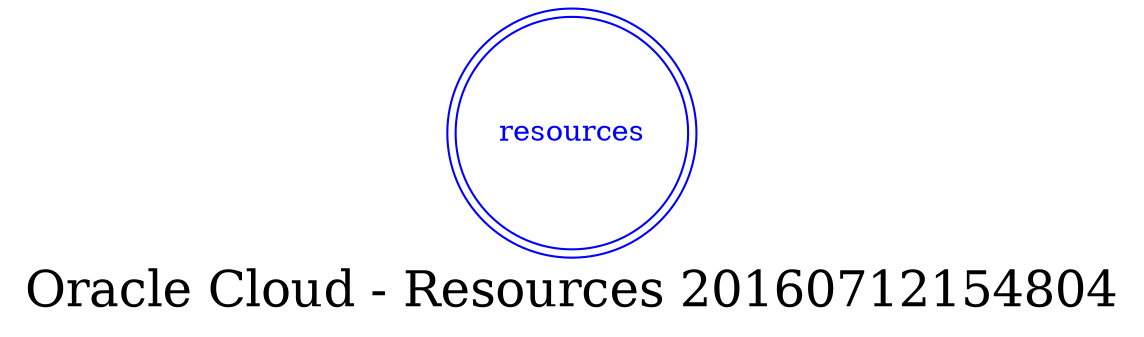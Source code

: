 digraph LexiconGraph {
graph[label="Oracle Cloud - Resources 20160712154804", fontsize=24]
splines=true
"resources" [color=blue, fontcolor=blue, shape=doublecircle]
}
